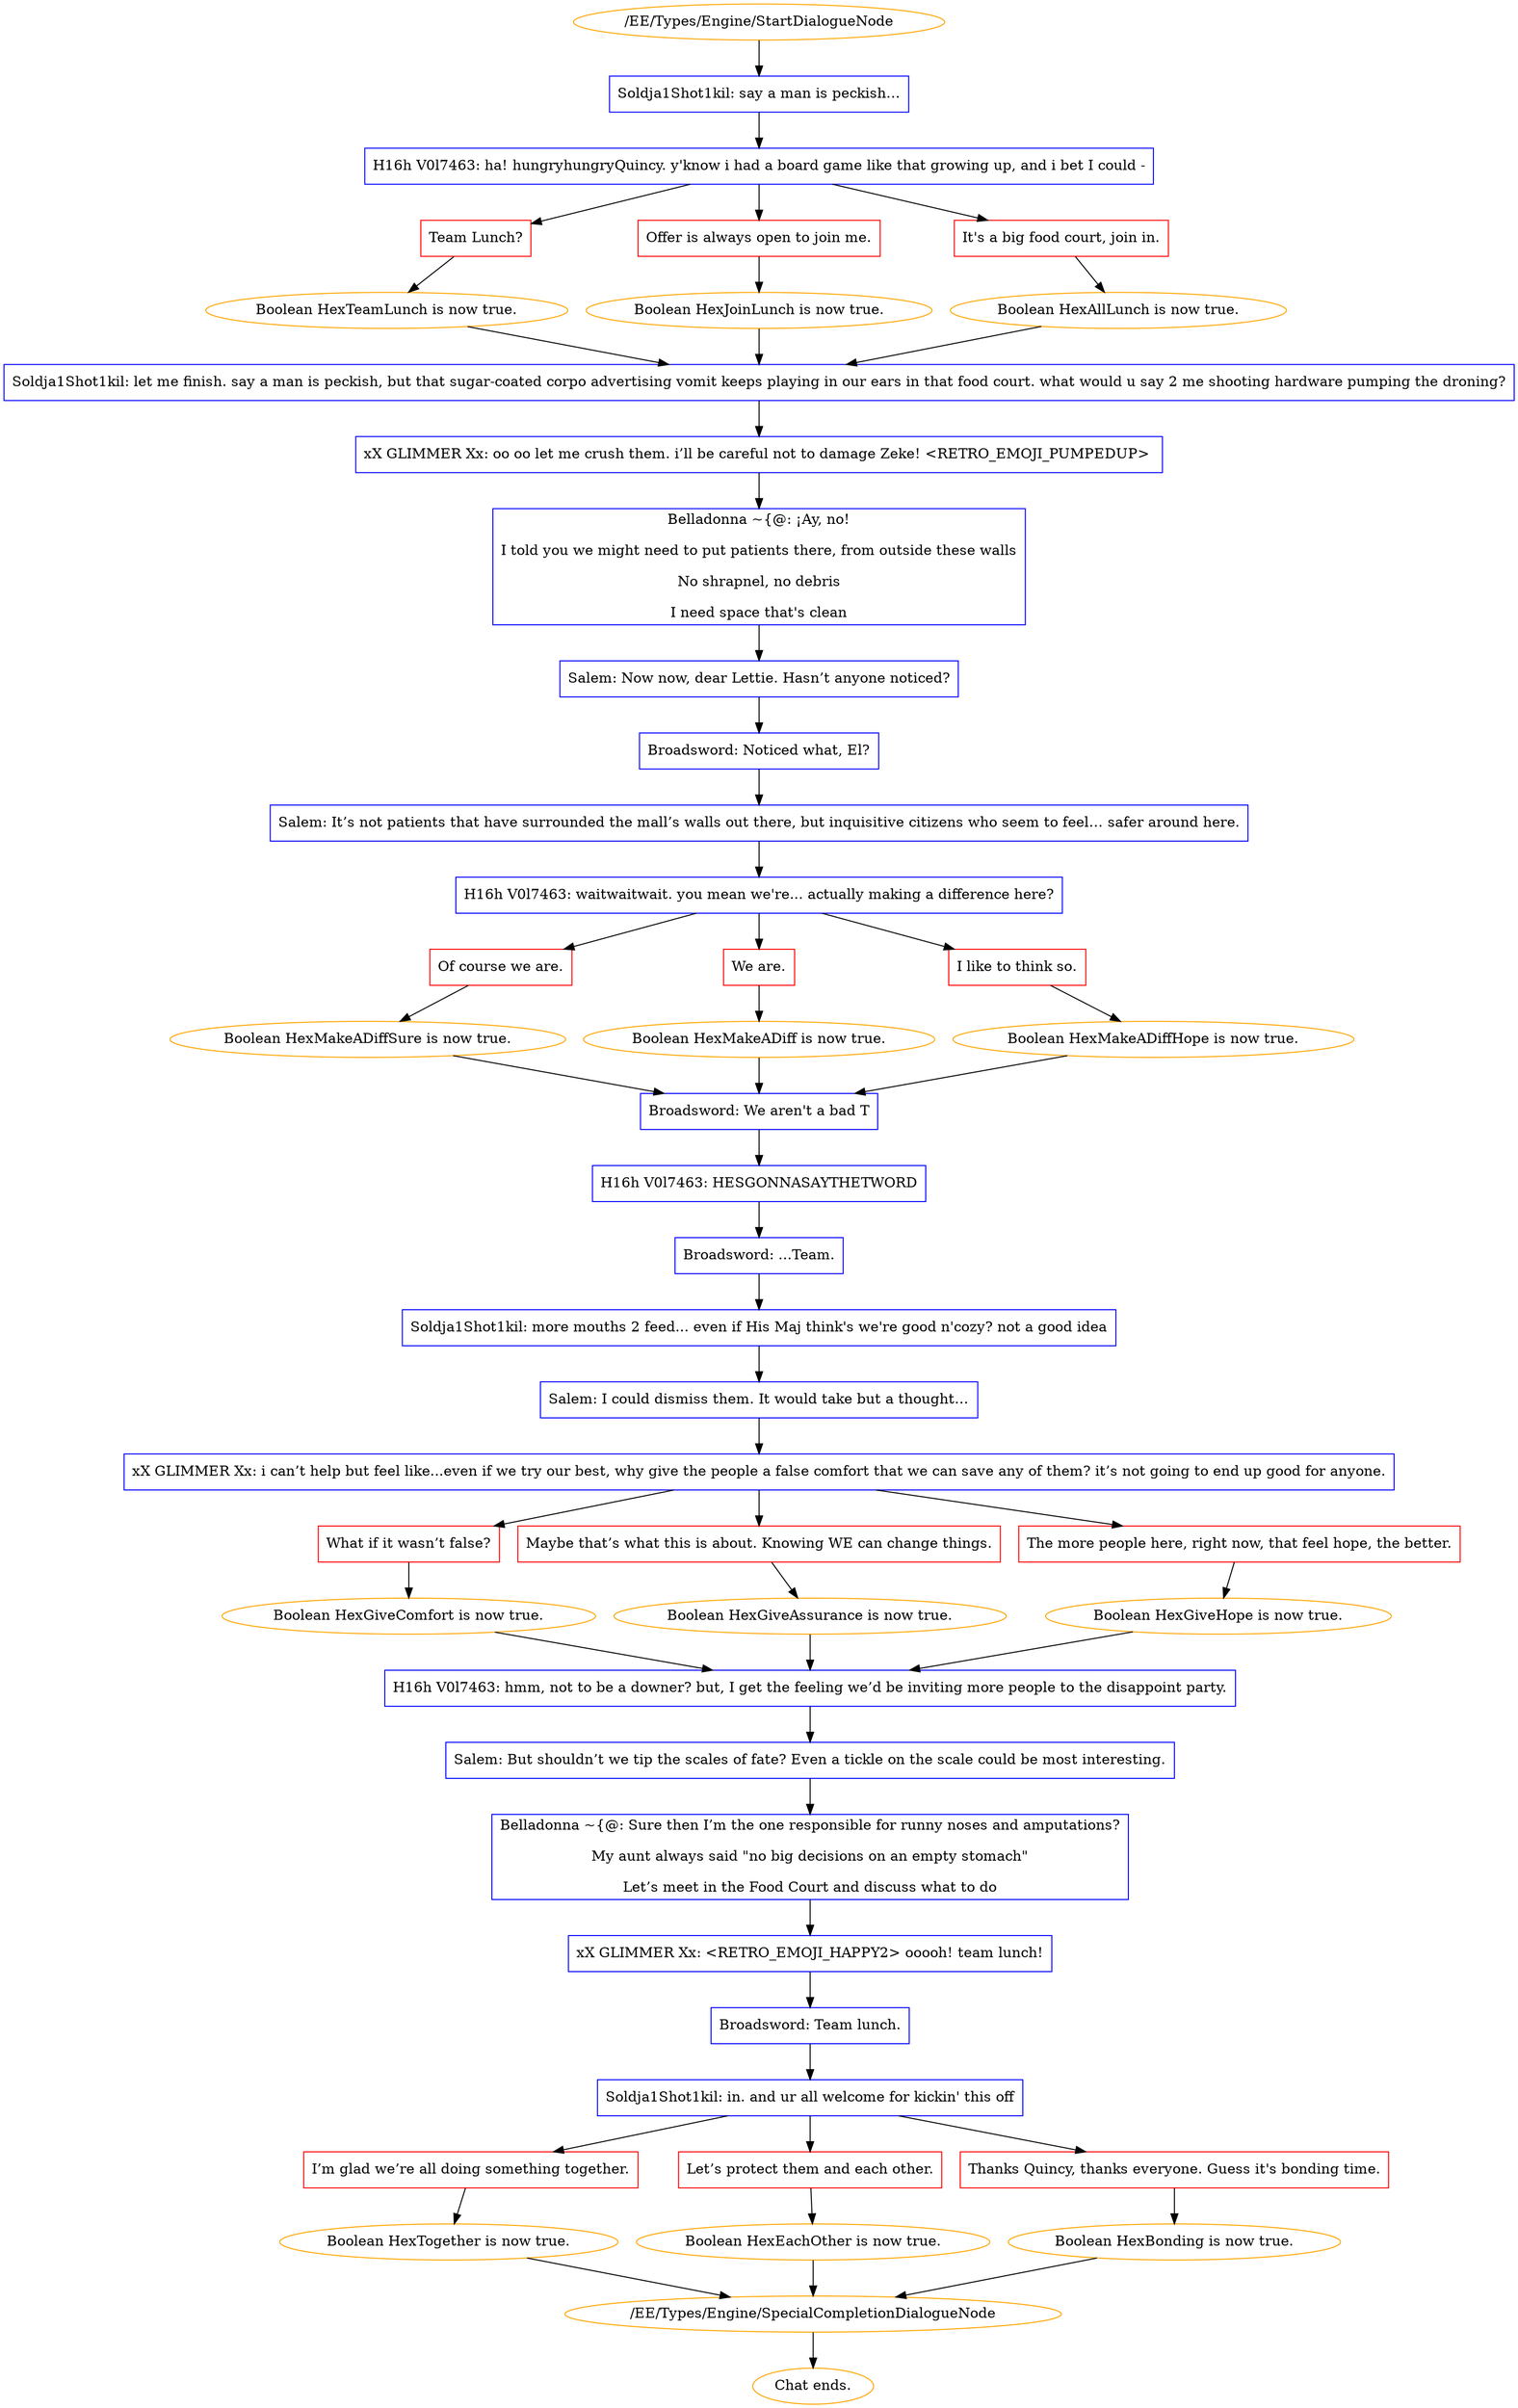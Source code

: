 digraph {
	4 [label="/EE/Types/Engine/StartDialogueNode",color=orange];
		4 -> 85;
	85 [label="Soldja1Shot1kil: say a man is peckish…",shape=box,color=blue];
		85 -> 86;
	86 [label="H16h V0l7463: ha! hungryhungryQuincy. y'know i had a board game like that growing up, and i bet I could -",shape=box,color=blue];
		86 -> 87;
		86 -> 88;
		86 -> 89;
	87 [label="Team Lunch?",shape=box,color=red];
		87 -> 188;
	88 [label="Offer is always open to join me.",shape=box,color=red];
		88 -> 189;
	89 [label="It's a big food court, join in.",shape=box,color=red];
		89 -> 190;
	188 [label="Boolean HexTeamLunch is now true.",color=orange];
		188 -> 90;
	189 [label="Boolean HexJoinLunch is now true.",color=orange];
		189 -> 90;
	190 [label="Boolean HexAllLunch is now true.",color=orange];
		190 -> 90;
	90 [label="Soldja1Shot1kil: let me finish. say a man is peckish, but that sugar-coated corpo advertising vomit keeps playing in our ears in that food court. what would u say 2 me shooting hardware pumping the droning?",shape=box,color=blue];
		90 -> 91;
	91 [label="xX GLIMMER Xx: oo oo let me crush them. i’ll be careful not to damage Zeke! <RETRO_EMOJI_PUMPEDUP> ",shape=box,color=blue];
		91 -> 92;
	92 [label="Belladonna ~{@: ¡Ay, no!
I told you we might need to put patients there, from outside these walls
No shrapnel, no debris
I need space that's clean",shape=box,color=blue];
		92 -> 93;
	93 [label="Salem: Now now, dear Lettie. Hasn’t anyone noticed?",shape=box,color=blue];
		93 -> 94;
	94 [label="Broadsword: Noticed what, El?",shape=box,color=blue];
		94 -> 95;
	95 [label="Salem: It’s not patients that have surrounded the mall’s walls out there, but inquisitive citizens who seem to feel… safer around here.",shape=box,color=blue];
		95 -> 96;
	96 [label="H16h V0l7463: waitwaitwait. you mean we're... actually making a difference here?",shape=box,color=blue];
		96 -> 97;
		96 -> 98;
		96 -> 99;
	97 [label="Of course we are.",shape=box,color=red];
		97 -> 191;
	98 [label="We are.",shape=box,color=red];
		98 -> 192;
	99 [label="I like to think so.",shape=box,color=red];
		99 -> 193;
	191 [label="Boolean HexMakeADiffSure is now true.",color=orange];
		191 -> 100;
	192 [label="Boolean HexMakeADiff is now true.",color=orange];
		192 -> 100;
	193 [label="Boolean HexMakeADiffHope is now true.",color=orange];
		193 -> 100;
	100 [label="Broadsword: We aren't a bad T",shape=box,color=blue];
		100 -> 101;
	101 [label="H16h V0l7463: HESGONNASAYTHETWORD",shape=box,color=blue];
		101 -> 102;
	102 [label="Broadsword: ...Team.",shape=box,color=blue];
		102 -> 103;
	103 [label="Soldja1Shot1kil: more mouths 2 feed... even if His Maj think's we're good n'cozy? not a good idea",shape=box,color=blue];
		103 -> 104;
	104 [label="Salem: I could dismiss them. It would take but a thought…",shape=box,color=blue];
		104 -> 105;
	105 [label="xX GLIMMER Xx: i can’t help but feel like...even if we try our best, why give the people a false comfort that we can save any of them? it’s not going to end up good for anyone.",shape=box,color=blue];
		105 -> 106;
		105 -> 107;
		105 -> 108;
	106 [label="What if it wasn’t false?",shape=box,color=red];
		106 -> 194;
	107 [label="Maybe that’s what this is about. Knowing WE can change things.",shape=box,color=red];
		107 -> 195;
	108 [label="The more people here, right now, that feel hope, the better.",shape=box,color=red];
		108 -> 196;
	194 [label="Boolean HexGiveComfort is now true.",color=orange];
		194 -> 109;
	195 [label="Boolean HexGiveAssurance is now true.",color=orange];
		195 -> 109;
	196 [label="Boolean HexGiveHope is now true.",color=orange];
		196 -> 109;
	109 [label="H16h V0l7463: hmm, not to be a downer? but, I get the feeling we’d be inviting more people to the disappoint party.",shape=box,color=blue];
		109 -> 110;
	110 [label="Salem: But shouldn’t we tip the scales of fate? Even a tickle on the scale could be most interesting.",shape=box,color=blue];
		110 -> 111;
	111 [label="Belladonna ~{@: Sure then I’m the one responsible for runny noses and amputations?
My aunt always said \"no big decisions on an empty stomach\"
Let’s meet in the Food Court and discuss what to do",shape=box,color=blue];
		111 -> 112;
	112 [label="xX GLIMMER Xx: <RETRO_EMOJI_HAPPY2> ooooh! team lunch!",shape=box,color=blue];
		112 -> 113;
	113 [label="Broadsword: Team lunch.",shape=box,color=blue];
		113 -> 114;
	114 [label="Soldja1Shot1kil: in. and ur all welcome for kickin' this off",shape=box,color=blue];
		114 -> 115;
		114 -> 116;
		114 -> 117;
	115 [label="I’m glad we’re all doing something together.",shape=box,color=red];
		115 -> 197;
	116 [label="Let’s protect them and each other.",shape=box,color=red];
		116 -> 198;
	117 [label="Thanks Quincy, thanks everyone. Guess it's bonding time.",shape=box,color=red];
		117 -> 199;
	197 [label="Boolean HexTogether is now true.",color=orange];
		197 -> 219;
	198 [label="Boolean HexEachOther is now true.",color=orange];
		198 -> 219;
	199 [label="Boolean HexBonding is now true.",color=orange];
		199 -> 219;
	219 [label="/EE/Types/Engine/SpecialCompletionDialogueNode",color=orange];
		219 -> "Chat ends.";
	"Chat ends." [color=orange];
}